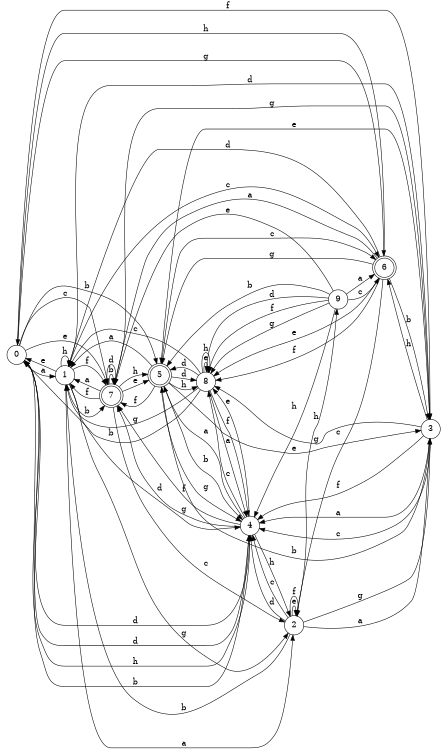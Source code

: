 digraph n8_7 {
__start0 [label="" shape="none"];

rankdir=LR;
size="8,5";

s0 [style="filled", color="black", fillcolor="white" shape="circle", label="0"];
s1 [style="filled", color="black", fillcolor="white" shape="circle", label="1"];
s2 [style="filled", color="black", fillcolor="white" shape="circle", label="2"];
s3 [style="filled", color="black", fillcolor="white" shape="circle", label="3"];
s4 [style="filled", color="black", fillcolor="white" shape="circle", label="4"];
s5 [style="rounded,filled", color="black", fillcolor="white" shape="doublecircle", label="5"];
s6 [style="rounded,filled", color="black", fillcolor="white" shape="doublecircle", label="6"];
s7 [style="rounded,filled", color="black", fillcolor="white" shape="doublecircle", label="7"];
s8 [style="filled", color="black", fillcolor="white" shape="circle", label="8"];
s9 [style="filled", color="black", fillcolor="white" shape="circle", label="9"];
s0 -> s1 [label="a"];
s0 -> s5 [label="b"];
s0 -> s7 [label="c"];
s0 -> s4 [label="d"];
s0 -> s7 [label="e"];
s0 -> s3 [label="f"];
s0 -> s6 [label="g"];
s0 -> s4 [label="h"];
s1 -> s2 [label="a"];
s1 -> s7 [label="b"];
s1 -> s6 [label="c"];
s1 -> s4 [label="d"];
s1 -> s0 [label="e"];
s1 -> s7 [label="f"];
s1 -> s2 [label="g"];
s1 -> s1 [label="h"];
s2 -> s3 [label="a"];
s2 -> s1 [label="b"];
s2 -> s4 [label="c"];
s2 -> s4 [label="d"];
s2 -> s2 [label="e"];
s2 -> s2 [label="f"];
s2 -> s3 [label="g"];
s2 -> s9 [label="h"];
s3 -> s4 [label="a"];
s3 -> s5 [label="b"];
s3 -> s4 [label="c"];
s3 -> s1 [label="d"];
s3 -> s5 [label="e"];
s3 -> s4 [label="f"];
s3 -> s8 [label="g"];
s3 -> s6 [label="h"];
s4 -> s5 [label="a"];
s4 -> s0 [label="b"];
s4 -> s8 [label="c"];
s4 -> s0 [label="d"];
s4 -> s8 [label="e"];
s4 -> s7 [label="f"];
s4 -> s7 [label="g"];
s4 -> s2 [label="h"];
s5 -> s1 [label="a"];
s5 -> s4 [label="b"];
s5 -> s6 [label="c"];
s5 -> s8 [label="d"];
s5 -> s3 [label="e"];
s5 -> s7 [label="f"];
s5 -> s4 [label="g"];
s5 -> s8 [label="h"];
s6 -> s7 [label="a"];
s6 -> s3 [label="b"];
s6 -> s2 [label="c"];
s6 -> s1 [label="d"];
s6 -> s8 [label="e"];
s6 -> s8 [label="f"];
s6 -> s5 [label="g"];
s6 -> s0 [label="h"];
s7 -> s1 [label="a"];
s7 -> s7 [label="b"];
s7 -> s2 [label="c"];
s7 -> s7 [label="d"];
s7 -> s5 [label="e"];
s7 -> s1 [label="f"];
s7 -> s3 [label="g"];
s7 -> s5 [label="h"];
s8 -> s4 [label="a"];
s8 -> s0 [label="b"];
s8 -> s1 [label="c"];
s8 -> s5 [label="d"];
s8 -> s8 [label="e"];
s8 -> s4 [label="f"];
s8 -> s1 [label="g"];
s8 -> s8 [label="h"];
s9 -> s6 [label="a"];
s9 -> s5 [label="b"];
s9 -> s6 [label="c"];
s9 -> s8 [label="d"];
s9 -> s7 [label="e"];
s9 -> s8 [label="f"];
s9 -> s8 [label="g"];
s9 -> s4 [label="h"];

}